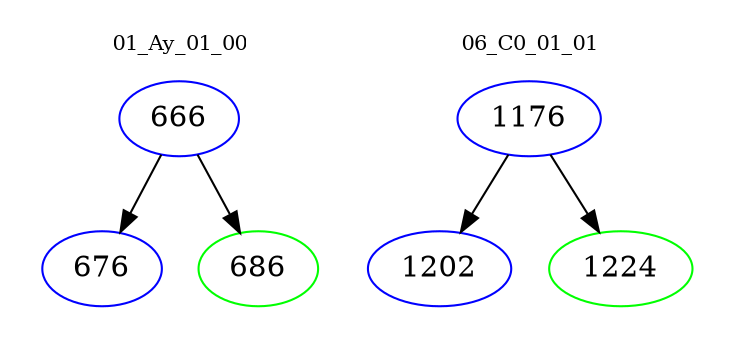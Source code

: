 digraph{
subgraph cluster_0 {
color = white
label = "01_Ay_01_00";
fontsize=10;
T0_666 [label="666", color="blue"]
T0_666 -> T0_676 [color="black"]
T0_676 [label="676", color="blue"]
T0_666 -> T0_686 [color="black"]
T0_686 [label="686", color="green"]
}
subgraph cluster_1 {
color = white
label = "06_C0_01_01";
fontsize=10;
T1_1176 [label="1176", color="blue"]
T1_1176 -> T1_1202 [color="black"]
T1_1202 [label="1202", color="blue"]
T1_1176 -> T1_1224 [color="black"]
T1_1224 [label="1224", color="green"]
}
}
